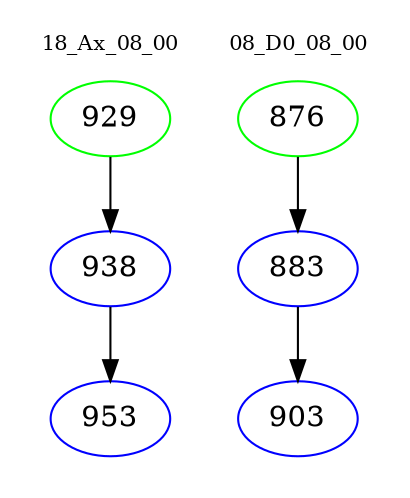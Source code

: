 digraph{
subgraph cluster_0 {
color = white
label = "18_Ax_08_00";
fontsize=10;
T0_929 [label="929", color="green"]
T0_929 -> T0_938 [color="black"]
T0_938 [label="938", color="blue"]
T0_938 -> T0_953 [color="black"]
T0_953 [label="953", color="blue"]
}
subgraph cluster_1 {
color = white
label = "08_D0_08_00";
fontsize=10;
T1_876 [label="876", color="green"]
T1_876 -> T1_883 [color="black"]
T1_883 [label="883", color="blue"]
T1_883 -> T1_903 [color="black"]
T1_903 [label="903", color="blue"]
}
}
